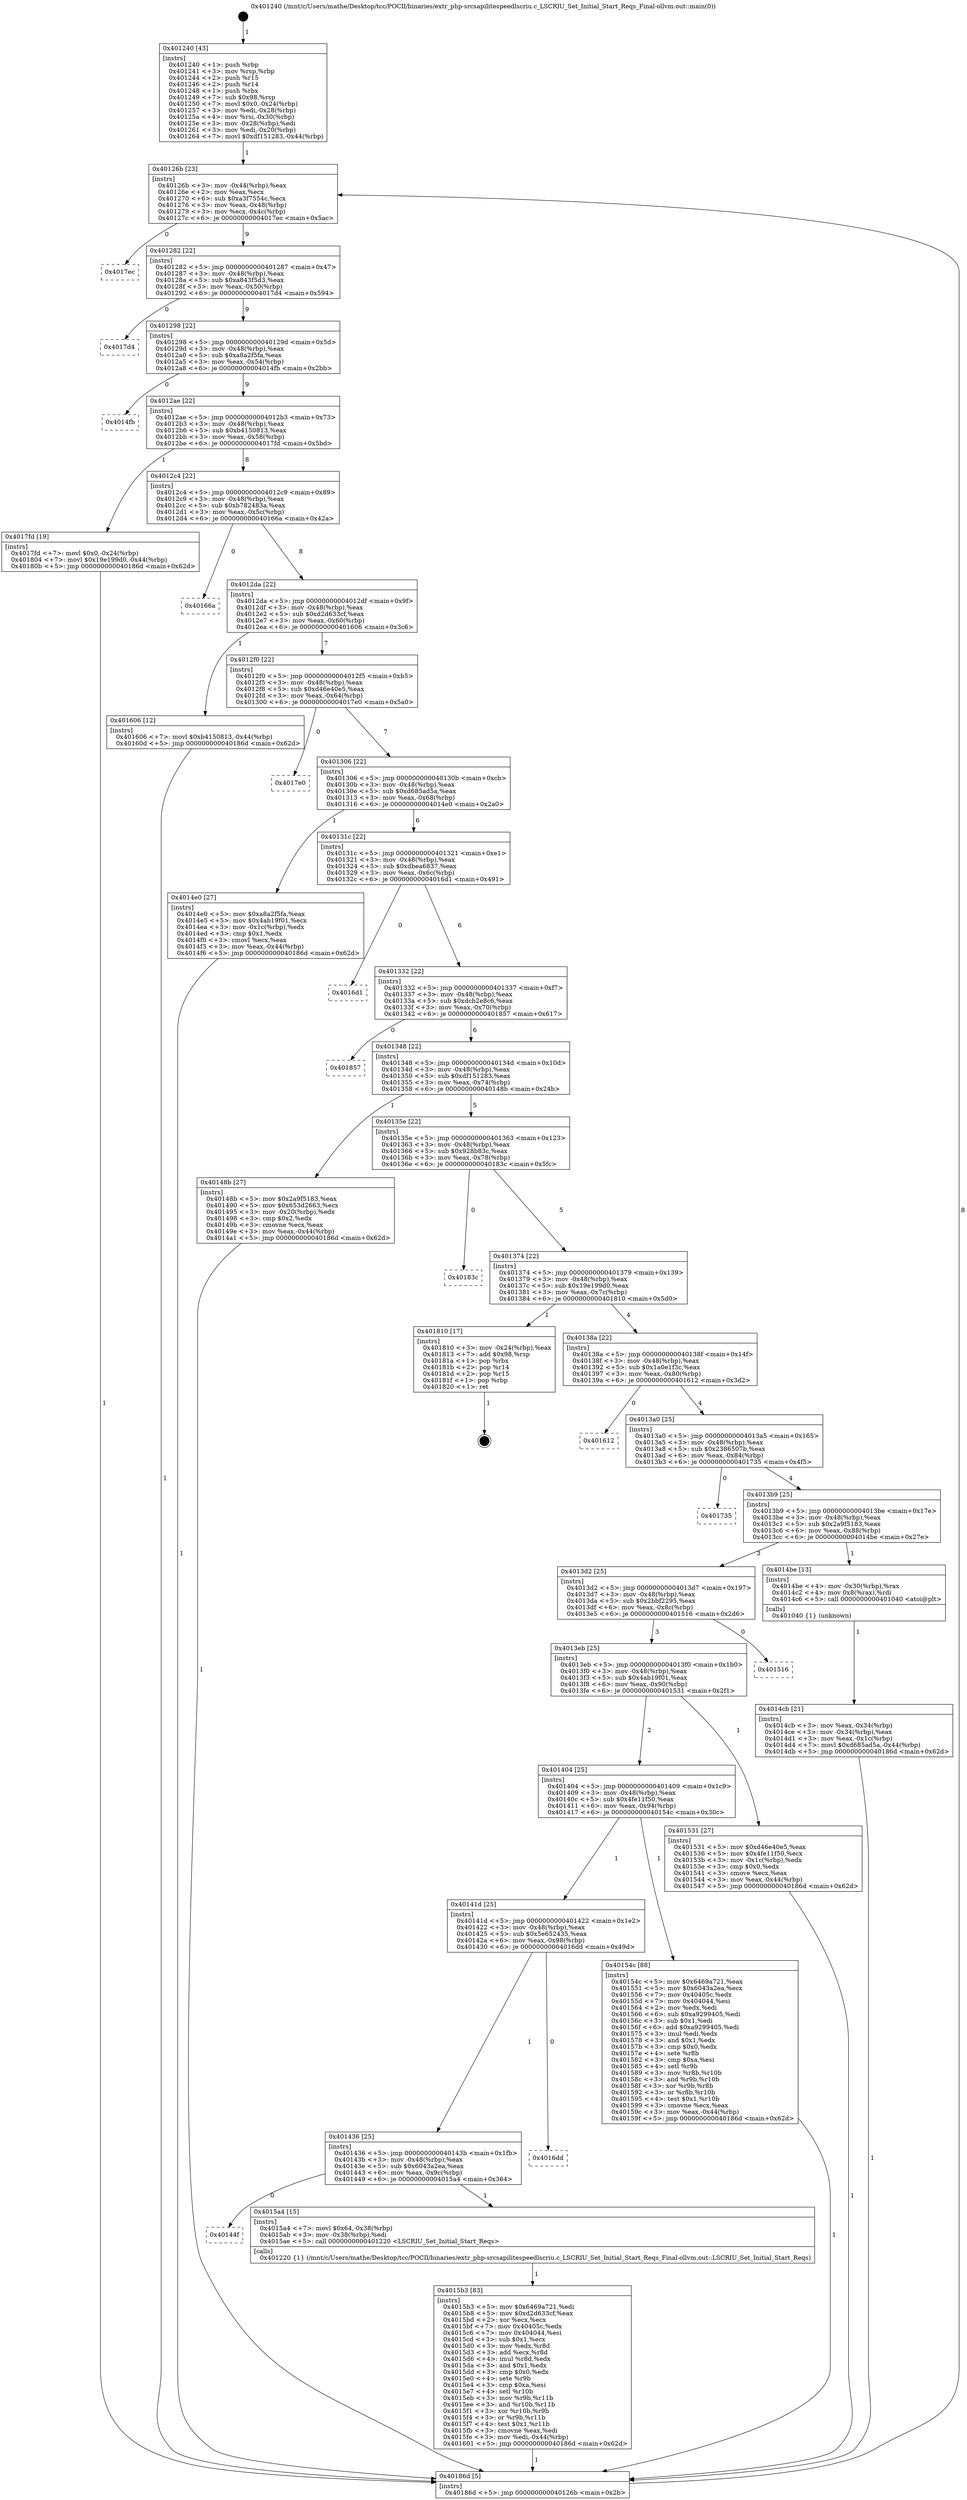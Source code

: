 digraph "0x401240" {
  label = "0x401240 (/mnt/c/Users/mathe/Desktop/tcc/POCII/binaries/extr_php-srcsapilitespeedlscriu.c_LSCRIU_Set_Initial_Start_Reqs_Final-ollvm.out::main(0))"
  labelloc = "t"
  node[shape=record]

  Entry [label="",width=0.3,height=0.3,shape=circle,fillcolor=black,style=filled]
  "0x40126b" [label="{
     0x40126b [23]\l
     | [instrs]\l
     &nbsp;&nbsp;0x40126b \<+3\>: mov -0x44(%rbp),%eax\l
     &nbsp;&nbsp;0x40126e \<+2\>: mov %eax,%ecx\l
     &nbsp;&nbsp;0x401270 \<+6\>: sub $0xa3f7554c,%ecx\l
     &nbsp;&nbsp;0x401276 \<+3\>: mov %eax,-0x48(%rbp)\l
     &nbsp;&nbsp;0x401279 \<+3\>: mov %ecx,-0x4c(%rbp)\l
     &nbsp;&nbsp;0x40127c \<+6\>: je 00000000004017ec \<main+0x5ac\>\l
  }"]
  "0x4017ec" [label="{
     0x4017ec\l
  }", style=dashed]
  "0x401282" [label="{
     0x401282 [22]\l
     | [instrs]\l
     &nbsp;&nbsp;0x401282 \<+5\>: jmp 0000000000401287 \<main+0x47\>\l
     &nbsp;&nbsp;0x401287 \<+3\>: mov -0x48(%rbp),%eax\l
     &nbsp;&nbsp;0x40128a \<+5\>: sub $0xa843f5d3,%eax\l
     &nbsp;&nbsp;0x40128f \<+3\>: mov %eax,-0x50(%rbp)\l
     &nbsp;&nbsp;0x401292 \<+6\>: je 00000000004017d4 \<main+0x594\>\l
  }"]
  Exit [label="",width=0.3,height=0.3,shape=circle,fillcolor=black,style=filled,peripheries=2]
  "0x4017d4" [label="{
     0x4017d4\l
  }", style=dashed]
  "0x401298" [label="{
     0x401298 [22]\l
     | [instrs]\l
     &nbsp;&nbsp;0x401298 \<+5\>: jmp 000000000040129d \<main+0x5d\>\l
     &nbsp;&nbsp;0x40129d \<+3\>: mov -0x48(%rbp),%eax\l
     &nbsp;&nbsp;0x4012a0 \<+5\>: sub $0xa8a2f5fa,%eax\l
     &nbsp;&nbsp;0x4012a5 \<+3\>: mov %eax,-0x54(%rbp)\l
     &nbsp;&nbsp;0x4012a8 \<+6\>: je 00000000004014fb \<main+0x2bb\>\l
  }"]
  "0x4015b3" [label="{
     0x4015b3 [83]\l
     | [instrs]\l
     &nbsp;&nbsp;0x4015b3 \<+5\>: mov $0x6469a721,%edi\l
     &nbsp;&nbsp;0x4015b8 \<+5\>: mov $0xd2d633cf,%eax\l
     &nbsp;&nbsp;0x4015bd \<+2\>: xor %ecx,%ecx\l
     &nbsp;&nbsp;0x4015bf \<+7\>: mov 0x40405c,%edx\l
     &nbsp;&nbsp;0x4015c6 \<+7\>: mov 0x404044,%esi\l
     &nbsp;&nbsp;0x4015cd \<+3\>: sub $0x1,%ecx\l
     &nbsp;&nbsp;0x4015d0 \<+3\>: mov %edx,%r8d\l
     &nbsp;&nbsp;0x4015d3 \<+3\>: add %ecx,%r8d\l
     &nbsp;&nbsp;0x4015d6 \<+4\>: imul %r8d,%edx\l
     &nbsp;&nbsp;0x4015da \<+3\>: and $0x1,%edx\l
     &nbsp;&nbsp;0x4015dd \<+3\>: cmp $0x0,%edx\l
     &nbsp;&nbsp;0x4015e0 \<+4\>: sete %r9b\l
     &nbsp;&nbsp;0x4015e4 \<+3\>: cmp $0xa,%esi\l
     &nbsp;&nbsp;0x4015e7 \<+4\>: setl %r10b\l
     &nbsp;&nbsp;0x4015eb \<+3\>: mov %r9b,%r11b\l
     &nbsp;&nbsp;0x4015ee \<+3\>: and %r10b,%r11b\l
     &nbsp;&nbsp;0x4015f1 \<+3\>: xor %r10b,%r9b\l
     &nbsp;&nbsp;0x4015f4 \<+3\>: or %r9b,%r11b\l
     &nbsp;&nbsp;0x4015f7 \<+4\>: test $0x1,%r11b\l
     &nbsp;&nbsp;0x4015fb \<+3\>: cmovne %eax,%edi\l
     &nbsp;&nbsp;0x4015fe \<+3\>: mov %edi,-0x44(%rbp)\l
     &nbsp;&nbsp;0x401601 \<+5\>: jmp 000000000040186d \<main+0x62d\>\l
  }"]
  "0x4014fb" [label="{
     0x4014fb\l
  }", style=dashed]
  "0x4012ae" [label="{
     0x4012ae [22]\l
     | [instrs]\l
     &nbsp;&nbsp;0x4012ae \<+5\>: jmp 00000000004012b3 \<main+0x73\>\l
     &nbsp;&nbsp;0x4012b3 \<+3\>: mov -0x48(%rbp),%eax\l
     &nbsp;&nbsp;0x4012b6 \<+5\>: sub $0xb4150813,%eax\l
     &nbsp;&nbsp;0x4012bb \<+3\>: mov %eax,-0x58(%rbp)\l
     &nbsp;&nbsp;0x4012be \<+6\>: je 00000000004017fd \<main+0x5bd\>\l
  }"]
  "0x40144f" [label="{
     0x40144f\l
  }", style=dashed]
  "0x4017fd" [label="{
     0x4017fd [19]\l
     | [instrs]\l
     &nbsp;&nbsp;0x4017fd \<+7\>: movl $0x0,-0x24(%rbp)\l
     &nbsp;&nbsp;0x401804 \<+7\>: movl $0x19e199d0,-0x44(%rbp)\l
     &nbsp;&nbsp;0x40180b \<+5\>: jmp 000000000040186d \<main+0x62d\>\l
  }"]
  "0x4012c4" [label="{
     0x4012c4 [22]\l
     | [instrs]\l
     &nbsp;&nbsp;0x4012c4 \<+5\>: jmp 00000000004012c9 \<main+0x89\>\l
     &nbsp;&nbsp;0x4012c9 \<+3\>: mov -0x48(%rbp),%eax\l
     &nbsp;&nbsp;0x4012cc \<+5\>: sub $0xb782483a,%eax\l
     &nbsp;&nbsp;0x4012d1 \<+3\>: mov %eax,-0x5c(%rbp)\l
     &nbsp;&nbsp;0x4012d4 \<+6\>: je 000000000040166a \<main+0x42a\>\l
  }"]
  "0x4015a4" [label="{
     0x4015a4 [15]\l
     | [instrs]\l
     &nbsp;&nbsp;0x4015a4 \<+7\>: movl $0x64,-0x38(%rbp)\l
     &nbsp;&nbsp;0x4015ab \<+3\>: mov -0x38(%rbp),%edi\l
     &nbsp;&nbsp;0x4015ae \<+5\>: call 0000000000401220 \<LSCRIU_Set_Initial_Start_Reqs\>\l
     | [calls]\l
     &nbsp;&nbsp;0x401220 \{1\} (/mnt/c/Users/mathe/Desktop/tcc/POCII/binaries/extr_php-srcsapilitespeedlscriu.c_LSCRIU_Set_Initial_Start_Reqs_Final-ollvm.out::LSCRIU_Set_Initial_Start_Reqs)\l
  }"]
  "0x40166a" [label="{
     0x40166a\l
  }", style=dashed]
  "0x4012da" [label="{
     0x4012da [22]\l
     | [instrs]\l
     &nbsp;&nbsp;0x4012da \<+5\>: jmp 00000000004012df \<main+0x9f\>\l
     &nbsp;&nbsp;0x4012df \<+3\>: mov -0x48(%rbp),%eax\l
     &nbsp;&nbsp;0x4012e2 \<+5\>: sub $0xd2d633cf,%eax\l
     &nbsp;&nbsp;0x4012e7 \<+3\>: mov %eax,-0x60(%rbp)\l
     &nbsp;&nbsp;0x4012ea \<+6\>: je 0000000000401606 \<main+0x3c6\>\l
  }"]
  "0x401436" [label="{
     0x401436 [25]\l
     | [instrs]\l
     &nbsp;&nbsp;0x401436 \<+5\>: jmp 000000000040143b \<main+0x1fb\>\l
     &nbsp;&nbsp;0x40143b \<+3\>: mov -0x48(%rbp),%eax\l
     &nbsp;&nbsp;0x40143e \<+5\>: sub $0x6043a2ea,%eax\l
     &nbsp;&nbsp;0x401443 \<+6\>: mov %eax,-0x9c(%rbp)\l
     &nbsp;&nbsp;0x401449 \<+6\>: je 00000000004015a4 \<main+0x364\>\l
  }"]
  "0x401606" [label="{
     0x401606 [12]\l
     | [instrs]\l
     &nbsp;&nbsp;0x401606 \<+7\>: movl $0xb4150813,-0x44(%rbp)\l
     &nbsp;&nbsp;0x40160d \<+5\>: jmp 000000000040186d \<main+0x62d\>\l
  }"]
  "0x4012f0" [label="{
     0x4012f0 [22]\l
     | [instrs]\l
     &nbsp;&nbsp;0x4012f0 \<+5\>: jmp 00000000004012f5 \<main+0xb5\>\l
     &nbsp;&nbsp;0x4012f5 \<+3\>: mov -0x48(%rbp),%eax\l
     &nbsp;&nbsp;0x4012f8 \<+5\>: sub $0xd46e40e5,%eax\l
     &nbsp;&nbsp;0x4012fd \<+3\>: mov %eax,-0x64(%rbp)\l
     &nbsp;&nbsp;0x401300 \<+6\>: je 00000000004017e0 \<main+0x5a0\>\l
  }"]
  "0x4016dd" [label="{
     0x4016dd\l
  }", style=dashed]
  "0x4017e0" [label="{
     0x4017e0\l
  }", style=dashed]
  "0x401306" [label="{
     0x401306 [22]\l
     | [instrs]\l
     &nbsp;&nbsp;0x401306 \<+5\>: jmp 000000000040130b \<main+0xcb\>\l
     &nbsp;&nbsp;0x40130b \<+3\>: mov -0x48(%rbp),%eax\l
     &nbsp;&nbsp;0x40130e \<+5\>: sub $0xd685ad5a,%eax\l
     &nbsp;&nbsp;0x401313 \<+3\>: mov %eax,-0x68(%rbp)\l
     &nbsp;&nbsp;0x401316 \<+6\>: je 00000000004014e0 \<main+0x2a0\>\l
  }"]
  "0x40141d" [label="{
     0x40141d [25]\l
     | [instrs]\l
     &nbsp;&nbsp;0x40141d \<+5\>: jmp 0000000000401422 \<main+0x1e2\>\l
     &nbsp;&nbsp;0x401422 \<+3\>: mov -0x48(%rbp),%eax\l
     &nbsp;&nbsp;0x401425 \<+5\>: sub $0x5e652435,%eax\l
     &nbsp;&nbsp;0x40142a \<+6\>: mov %eax,-0x98(%rbp)\l
     &nbsp;&nbsp;0x401430 \<+6\>: je 00000000004016dd \<main+0x49d\>\l
  }"]
  "0x4014e0" [label="{
     0x4014e0 [27]\l
     | [instrs]\l
     &nbsp;&nbsp;0x4014e0 \<+5\>: mov $0xa8a2f5fa,%eax\l
     &nbsp;&nbsp;0x4014e5 \<+5\>: mov $0x4ab19f01,%ecx\l
     &nbsp;&nbsp;0x4014ea \<+3\>: mov -0x1c(%rbp),%edx\l
     &nbsp;&nbsp;0x4014ed \<+3\>: cmp $0x1,%edx\l
     &nbsp;&nbsp;0x4014f0 \<+3\>: cmovl %ecx,%eax\l
     &nbsp;&nbsp;0x4014f3 \<+3\>: mov %eax,-0x44(%rbp)\l
     &nbsp;&nbsp;0x4014f6 \<+5\>: jmp 000000000040186d \<main+0x62d\>\l
  }"]
  "0x40131c" [label="{
     0x40131c [22]\l
     | [instrs]\l
     &nbsp;&nbsp;0x40131c \<+5\>: jmp 0000000000401321 \<main+0xe1\>\l
     &nbsp;&nbsp;0x401321 \<+3\>: mov -0x48(%rbp),%eax\l
     &nbsp;&nbsp;0x401324 \<+5\>: sub $0xdbea6837,%eax\l
     &nbsp;&nbsp;0x401329 \<+3\>: mov %eax,-0x6c(%rbp)\l
     &nbsp;&nbsp;0x40132c \<+6\>: je 00000000004016d1 \<main+0x491\>\l
  }"]
  "0x40154c" [label="{
     0x40154c [88]\l
     | [instrs]\l
     &nbsp;&nbsp;0x40154c \<+5\>: mov $0x6469a721,%eax\l
     &nbsp;&nbsp;0x401551 \<+5\>: mov $0x6043a2ea,%ecx\l
     &nbsp;&nbsp;0x401556 \<+7\>: mov 0x40405c,%edx\l
     &nbsp;&nbsp;0x40155d \<+7\>: mov 0x404044,%esi\l
     &nbsp;&nbsp;0x401564 \<+2\>: mov %edx,%edi\l
     &nbsp;&nbsp;0x401566 \<+6\>: sub $0xa9299405,%edi\l
     &nbsp;&nbsp;0x40156c \<+3\>: sub $0x1,%edi\l
     &nbsp;&nbsp;0x40156f \<+6\>: add $0xa9299405,%edi\l
     &nbsp;&nbsp;0x401575 \<+3\>: imul %edi,%edx\l
     &nbsp;&nbsp;0x401578 \<+3\>: and $0x1,%edx\l
     &nbsp;&nbsp;0x40157b \<+3\>: cmp $0x0,%edx\l
     &nbsp;&nbsp;0x40157e \<+4\>: sete %r8b\l
     &nbsp;&nbsp;0x401582 \<+3\>: cmp $0xa,%esi\l
     &nbsp;&nbsp;0x401585 \<+4\>: setl %r9b\l
     &nbsp;&nbsp;0x401589 \<+3\>: mov %r8b,%r10b\l
     &nbsp;&nbsp;0x40158c \<+3\>: and %r9b,%r10b\l
     &nbsp;&nbsp;0x40158f \<+3\>: xor %r9b,%r8b\l
     &nbsp;&nbsp;0x401592 \<+3\>: or %r8b,%r10b\l
     &nbsp;&nbsp;0x401595 \<+4\>: test $0x1,%r10b\l
     &nbsp;&nbsp;0x401599 \<+3\>: cmovne %ecx,%eax\l
     &nbsp;&nbsp;0x40159c \<+3\>: mov %eax,-0x44(%rbp)\l
     &nbsp;&nbsp;0x40159f \<+5\>: jmp 000000000040186d \<main+0x62d\>\l
  }"]
  "0x4016d1" [label="{
     0x4016d1\l
  }", style=dashed]
  "0x401332" [label="{
     0x401332 [22]\l
     | [instrs]\l
     &nbsp;&nbsp;0x401332 \<+5\>: jmp 0000000000401337 \<main+0xf7\>\l
     &nbsp;&nbsp;0x401337 \<+3\>: mov -0x48(%rbp),%eax\l
     &nbsp;&nbsp;0x40133a \<+5\>: sub $0xdcb2e8c6,%eax\l
     &nbsp;&nbsp;0x40133f \<+3\>: mov %eax,-0x70(%rbp)\l
     &nbsp;&nbsp;0x401342 \<+6\>: je 0000000000401857 \<main+0x617\>\l
  }"]
  "0x401404" [label="{
     0x401404 [25]\l
     | [instrs]\l
     &nbsp;&nbsp;0x401404 \<+5\>: jmp 0000000000401409 \<main+0x1c9\>\l
     &nbsp;&nbsp;0x401409 \<+3\>: mov -0x48(%rbp),%eax\l
     &nbsp;&nbsp;0x40140c \<+5\>: sub $0x4fe11f50,%eax\l
     &nbsp;&nbsp;0x401411 \<+6\>: mov %eax,-0x94(%rbp)\l
     &nbsp;&nbsp;0x401417 \<+6\>: je 000000000040154c \<main+0x30c\>\l
  }"]
  "0x401857" [label="{
     0x401857\l
  }", style=dashed]
  "0x401348" [label="{
     0x401348 [22]\l
     | [instrs]\l
     &nbsp;&nbsp;0x401348 \<+5\>: jmp 000000000040134d \<main+0x10d\>\l
     &nbsp;&nbsp;0x40134d \<+3\>: mov -0x48(%rbp),%eax\l
     &nbsp;&nbsp;0x401350 \<+5\>: sub $0xdf151283,%eax\l
     &nbsp;&nbsp;0x401355 \<+3\>: mov %eax,-0x74(%rbp)\l
     &nbsp;&nbsp;0x401358 \<+6\>: je 000000000040148b \<main+0x24b\>\l
  }"]
  "0x401531" [label="{
     0x401531 [27]\l
     | [instrs]\l
     &nbsp;&nbsp;0x401531 \<+5\>: mov $0xd46e40e5,%eax\l
     &nbsp;&nbsp;0x401536 \<+5\>: mov $0x4fe11f50,%ecx\l
     &nbsp;&nbsp;0x40153b \<+3\>: mov -0x1c(%rbp),%edx\l
     &nbsp;&nbsp;0x40153e \<+3\>: cmp $0x0,%edx\l
     &nbsp;&nbsp;0x401541 \<+3\>: cmove %ecx,%eax\l
     &nbsp;&nbsp;0x401544 \<+3\>: mov %eax,-0x44(%rbp)\l
     &nbsp;&nbsp;0x401547 \<+5\>: jmp 000000000040186d \<main+0x62d\>\l
  }"]
  "0x40148b" [label="{
     0x40148b [27]\l
     | [instrs]\l
     &nbsp;&nbsp;0x40148b \<+5\>: mov $0x2a9f5183,%eax\l
     &nbsp;&nbsp;0x401490 \<+5\>: mov $0x653d2663,%ecx\l
     &nbsp;&nbsp;0x401495 \<+3\>: mov -0x20(%rbp),%edx\l
     &nbsp;&nbsp;0x401498 \<+3\>: cmp $0x2,%edx\l
     &nbsp;&nbsp;0x40149b \<+3\>: cmovne %ecx,%eax\l
     &nbsp;&nbsp;0x40149e \<+3\>: mov %eax,-0x44(%rbp)\l
     &nbsp;&nbsp;0x4014a1 \<+5\>: jmp 000000000040186d \<main+0x62d\>\l
  }"]
  "0x40135e" [label="{
     0x40135e [22]\l
     | [instrs]\l
     &nbsp;&nbsp;0x40135e \<+5\>: jmp 0000000000401363 \<main+0x123\>\l
     &nbsp;&nbsp;0x401363 \<+3\>: mov -0x48(%rbp),%eax\l
     &nbsp;&nbsp;0x401366 \<+5\>: sub $0x928b83c,%eax\l
     &nbsp;&nbsp;0x40136b \<+3\>: mov %eax,-0x78(%rbp)\l
     &nbsp;&nbsp;0x40136e \<+6\>: je 000000000040183c \<main+0x5fc\>\l
  }"]
  "0x40186d" [label="{
     0x40186d [5]\l
     | [instrs]\l
     &nbsp;&nbsp;0x40186d \<+5\>: jmp 000000000040126b \<main+0x2b\>\l
  }"]
  "0x401240" [label="{
     0x401240 [43]\l
     | [instrs]\l
     &nbsp;&nbsp;0x401240 \<+1\>: push %rbp\l
     &nbsp;&nbsp;0x401241 \<+3\>: mov %rsp,%rbp\l
     &nbsp;&nbsp;0x401244 \<+2\>: push %r15\l
     &nbsp;&nbsp;0x401246 \<+2\>: push %r14\l
     &nbsp;&nbsp;0x401248 \<+1\>: push %rbx\l
     &nbsp;&nbsp;0x401249 \<+7\>: sub $0x98,%rsp\l
     &nbsp;&nbsp;0x401250 \<+7\>: movl $0x0,-0x24(%rbp)\l
     &nbsp;&nbsp;0x401257 \<+3\>: mov %edi,-0x28(%rbp)\l
     &nbsp;&nbsp;0x40125a \<+4\>: mov %rsi,-0x30(%rbp)\l
     &nbsp;&nbsp;0x40125e \<+3\>: mov -0x28(%rbp),%edi\l
     &nbsp;&nbsp;0x401261 \<+3\>: mov %edi,-0x20(%rbp)\l
     &nbsp;&nbsp;0x401264 \<+7\>: movl $0xdf151283,-0x44(%rbp)\l
  }"]
  "0x4013eb" [label="{
     0x4013eb [25]\l
     | [instrs]\l
     &nbsp;&nbsp;0x4013eb \<+5\>: jmp 00000000004013f0 \<main+0x1b0\>\l
     &nbsp;&nbsp;0x4013f0 \<+3\>: mov -0x48(%rbp),%eax\l
     &nbsp;&nbsp;0x4013f3 \<+5\>: sub $0x4ab19f01,%eax\l
     &nbsp;&nbsp;0x4013f8 \<+6\>: mov %eax,-0x90(%rbp)\l
     &nbsp;&nbsp;0x4013fe \<+6\>: je 0000000000401531 \<main+0x2f1\>\l
  }"]
  "0x40183c" [label="{
     0x40183c\l
  }", style=dashed]
  "0x401374" [label="{
     0x401374 [22]\l
     | [instrs]\l
     &nbsp;&nbsp;0x401374 \<+5\>: jmp 0000000000401379 \<main+0x139\>\l
     &nbsp;&nbsp;0x401379 \<+3\>: mov -0x48(%rbp),%eax\l
     &nbsp;&nbsp;0x40137c \<+5\>: sub $0x19e199d0,%eax\l
     &nbsp;&nbsp;0x401381 \<+3\>: mov %eax,-0x7c(%rbp)\l
     &nbsp;&nbsp;0x401384 \<+6\>: je 0000000000401810 \<main+0x5d0\>\l
  }"]
  "0x401516" [label="{
     0x401516\l
  }", style=dashed]
  "0x401810" [label="{
     0x401810 [17]\l
     | [instrs]\l
     &nbsp;&nbsp;0x401810 \<+3\>: mov -0x24(%rbp),%eax\l
     &nbsp;&nbsp;0x401813 \<+7\>: add $0x98,%rsp\l
     &nbsp;&nbsp;0x40181a \<+1\>: pop %rbx\l
     &nbsp;&nbsp;0x40181b \<+2\>: pop %r14\l
     &nbsp;&nbsp;0x40181d \<+2\>: pop %r15\l
     &nbsp;&nbsp;0x40181f \<+1\>: pop %rbp\l
     &nbsp;&nbsp;0x401820 \<+1\>: ret\l
  }"]
  "0x40138a" [label="{
     0x40138a [22]\l
     | [instrs]\l
     &nbsp;&nbsp;0x40138a \<+5\>: jmp 000000000040138f \<main+0x14f\>\l
     &nbsp;&nbsp;0x40138f \<+3\>: mov -0x48(%rbp),%eax\l
     &nbsp;&nbsp;0x401392 \<+5\>: sub $0x1a0e1f3c,%eax\l
     &nbsp;&nbsp;0x401397 \<+3\>: mov %eax,-0x80(%rbp)\l
     &nbsp;&nbsp;0x40139a \<+6\>: je 0000000000401612 \<main+0x3d2\>\l
  }"]
  "0x4014cb" [label="{
     0x4014cb [21]\l
     | [instrs]\l
     &nbsp;&nbsp;0x4014cb \<+3\>: mov %eax,-0x34(%rbp)\l
     &nbsp;&nbsp;0x4014ce \<+3\>: mov -0x34(%rbp),%eax\l
     &nbsp;&nbsp;0x4014d1 \<+3\>: mov %eax,-0x1c(%rbp)\l
     &nbsp;&nbsp;0x4014d4 \<+7\>: movl $0xd685ad5a,-0x44(%rbp)\l
     &nbsp;&nbsp;0x4014db \<+5\>: jmp 000000000040186d \<main+0x62d\>\l
  }"]
  "0x401612" [label="{
     0x401612\l
  }", style=dashed]
  "0x4013a0" [label="{
     0x4013a0 [25]\l
     | [instrs]\l
     &nbsp;&nbsp;0x4013a0 \<+5\>: jmp 00000000004013a5 \<main+0x165\>\l
     &nbsp;&nbsp;0x4013a5 \<+3\>: mov -0x48(%rbp),%eax\l
     &nbsp;&nbsp;0x4013a8 \<+5\>: sub $0x2386507b,%eax\l
     &nbsp;&nbsp;0x4013ad \<+6\>: mov %eax,-0x84(%rbp)\l
     &nbsp;&nbsp;0x4013b3 \<+6\>: je 0000000000401735 \<main+0x4f5\>\l
  }"]
  "0x4013d2" [label="{
     0x4013d2 [25]\l
     | [instrs]\l
     &nbsp;&nbsp;0x4013d2 \<+5\>: jmp 00000000004013d7 \<main+0x197\>\l
     &nbsp;&nbsp;0x4013d7 \<+3\>: mov -0x48(%rbp),%eax\l
     &nbsp;&nbsp;0x4013da \<+5\>: sub $0x2bbf2295,%eax\l
     &nbsp;&nbsp;0x4013df \<+6\>: mov %eax,-0x8c(%rbp)\l
     &nbsp;&nbsp;0x4013e5 \<+6\>: je 0000000000401516 \<main+0x2d6\>\l
  }"]
  "0x401735" [label="{
     0x401735\l
  }", style=dashed]
  "0x4013b9" [label="{
     0x4013b9 [25]\l
     | [instrs]\l
     &nbsp;&nbsp;0x4013b9 \<+5\>: jmp 00000000004013be \<main+0x17e\>\l
     &nbsp;&nbsp;0x4013be \<+3\>: mov -0x48(%rbp),%eax\l
     &nbsp;&nbsp;0x4013c1 \<+5\>: sub $0x2a9f5183,%eax\l
     &nbsp;&nbsp;0x4013c6 \<+6\>: mov %eax,-0x88(%rbp)\l
     &nbsp;&nbsp;0x4013cc \<+6\>: je 00000000004014be \<main+0x27e\>\l
  }"]
  "0x4014be" [label="{
     0x4014be [13]\l
     | [instrs]\l
     &nbsp;&nbsp;0x4014be \<+4\>: mov -0x30(%rbp),%rax\l
     &nbsp;&nbsp;0x4014c2 \<+4\>: mov 0x8(%rax),%rdi\l
     &nbsp;&nbsp;0x4014c6 \<+5\>: call 0000000000401040 \<atoi@plt\>\l
     | [calls]\l
     &nbsp;&nbsp;0x401040 \{1\} (unknown)\l
  }"]
  Entry -> "0x401240" [label=" 1"]
  "0x40126b" -> "0x4017ec" [label=" 0"]
  "0x40126b" -> "0x401282" [label=" 9"]
  "0x401810" -> Exit [label=" 1"]
  "0x401282" -> "0x4017d4" [label=" 0"]
  "0x401282" -> "0x401298" [label=" 9"]
  "0x4017fd" -> "0x40186d" [label=" 1"]
  "0x401298" -> "0x4014fb" [label=" 0"]
  "0x401298" -> "0x4012ae" [label=" 9"]
  "0x401606" -> "0x40186d" [label=" 1"]
  "0x4012ae" -> "0x4017fd" [label=" 1"]
  "0x4012ae" -> "0x4012c4" [label=" 8"]
  "0x4015b3" -> "0x40186d" [label=" 1"]
  "0x4012c4" -> "0x40166a" [label=" 0"]
  "0x4012c4" -> "0x4012da" [label=" 8"]
  "0x4015a4" -> "0x4015b3" [label=" 1"]
  "0x4012da" -> "0x401606" [label=" 1"]
  "0x4012da" -> "0x4012f0" [label=" 7"]
  "0x401436" -> "0x4015a4" [label=" 1"]
  "0x4012f0" -> "0x4017e0" [label=" 0"]
  "0x4012f0" -> "0x401306" [label=" 7"]
  "0x401436" -> "0x40144f" [label=" 0"]
  "0x401306" -> "0x4014e0" [label=" 1"]
  "0x401306" -> "0x40131c" [label=" 6"]
  "0x40141d" -> "0x4016dd" [label=" 0"]
  "0x40131c" -> "0x4016d1" [label=" 0"]
  "0x40131c" -> "0x401332" [label=" 6"]
  "0x40141d" -> "0x401436" [label=" 1"]
  "0x401332" -> "0x401857" [label=" 0"]
  "0x401332" -> "0x401348" [label=" 6"]
  "0x401404" -> "0x40141d" [label=" 1"]
  "0x401348" -> "0x40148b" [label=" 1"]
  "0x401348" -> "0x40135e" [label=" 5"]
  "0x40148b" -> "0x40186d" [label=" 1"]
  "0x401240" -> "0x40126b" [label=" 1"]
  "0x40186d" -> "0x40126b" [label=" 8"]
  "0x401404" -> "0x40154c" [label=" 1"]
  "0x40135e" -> "0x40183c" [label=" 0"]
  "0x40135e" -> "0x401374" [label=" 5"]
  "0x401531" -> "0x40186d" [label=" 1"]
  "0x401374" -> "0x401810" [label=" 1"]
  "0x401374" -> "0x40138a" [label=" 4"]
  "0x4013eb" -> "0x401404" [label=" 2"]
  "0x40138a" -> "0x401612" [label=" 0"]
  "0x40138a" -> "0x4013a0" [label=" 4"]
  "0x40154c" -> "0x40186d" [label=" 1"]
  "0x4013a0" -> "0x401735" [label=" 0"]
  "0x4013a0" -> "0x4013b9" [label=" 4"]
  "0x4013d2" -> "0x4013eb" [label=" 3"]
  "0x4013b9" -> "0x4014be" [label=" 1"]
  "0x4013b9" -> "0x4013d2" [label=" 3"]
  "0x4014be" -> "0x4014cb" [label=" 1"]
  "0x4014cb" -> "0x40186d" [label=" 1"]
  "0x4014e0" -> "0x40186d" [label=" 1"]
  "0x4013eb" -> "0x401531" [label=" 1"]
  "0x4013d2" -> "0x401516" [label=" 0"]
}
